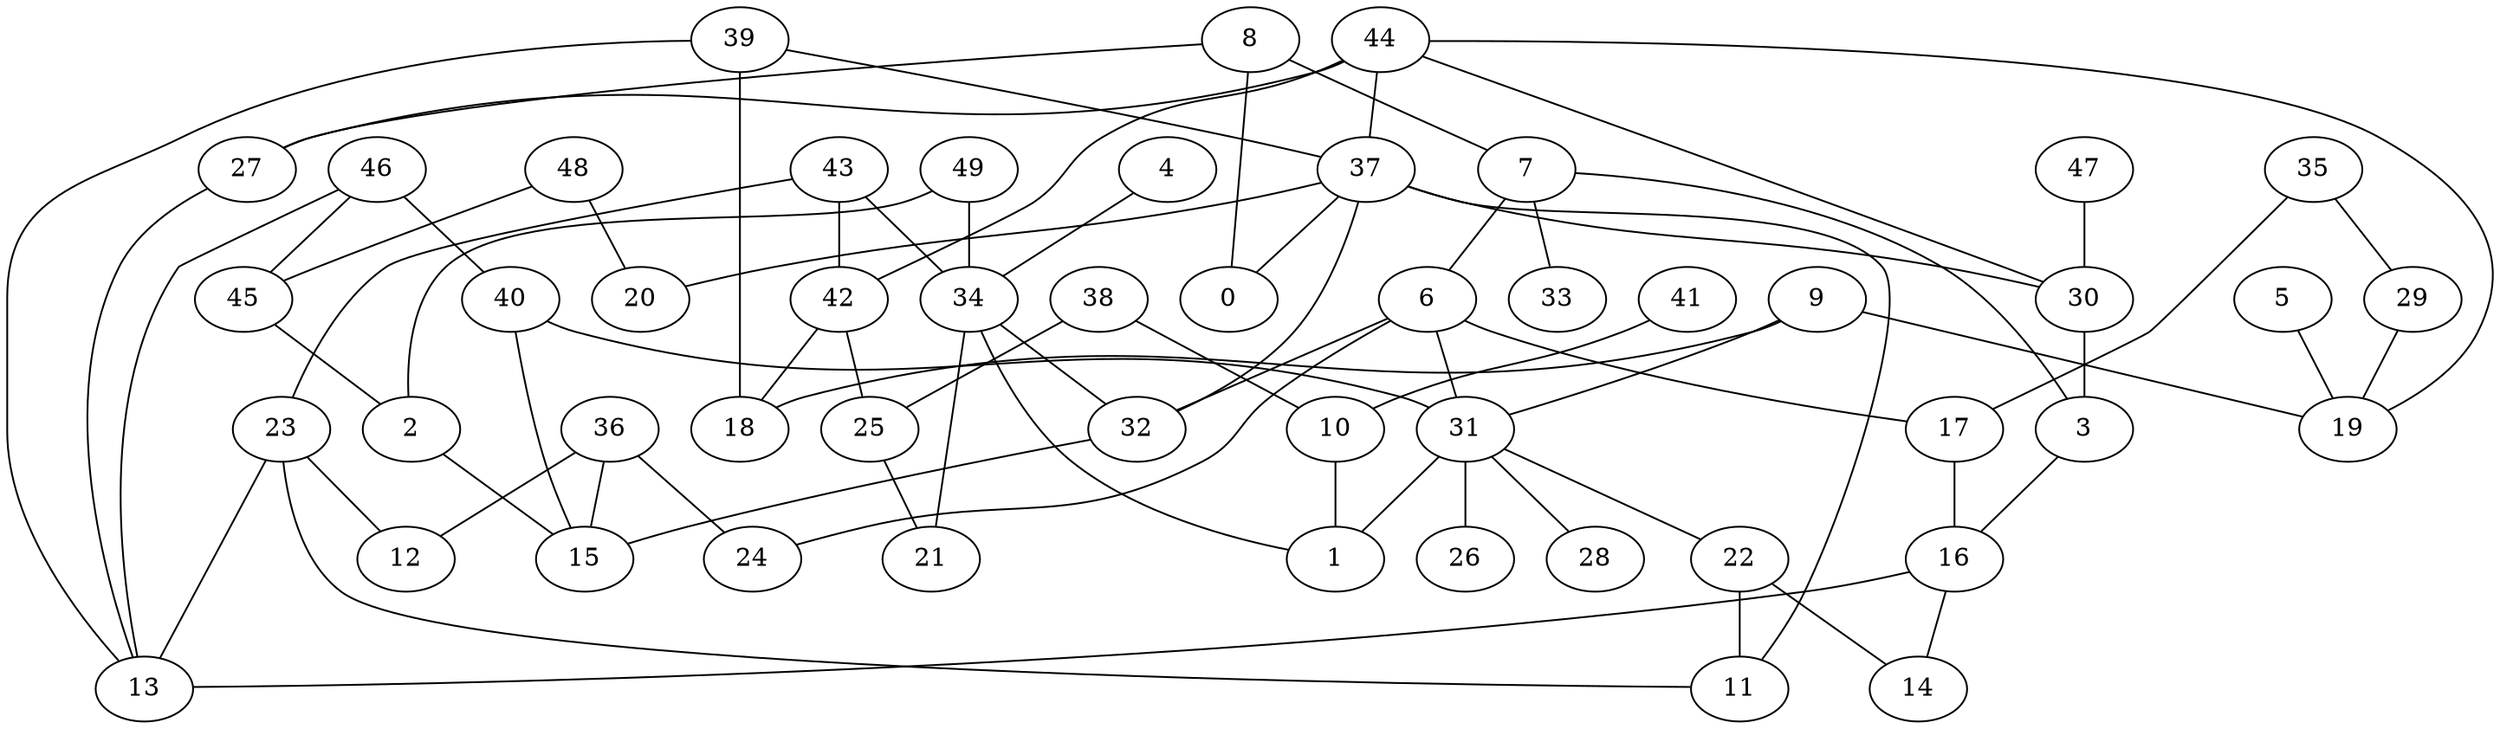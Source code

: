 digraph GG_graph {

subgraph G_graph {
edge [color = black]
"4" -> "34" [dir = none]
"5" -> "19" [dir = none]
"48" -> "20" [dir = none]
"38" -> "10" [dir = none]
"46" -> "45" [dir = none]
"23" -> "12" [dir = none]
"23" -> "13" [dir = none]
"9" -> "31" [dir = none]
"8" -> "0" [dir = none]
"47" -> "30" [dir = none]
"16" -> "13" [dir = none]
"16" -> "14" [dir = none]
"41" -> "10" [dir = none]
"31" -> "26" [dir = none]
"31" -> "28" [dir = none]
"37" -> "11" [dir = none]
"37" -> "30" [dir = none]
"37" -> "20" [dir = none]
"37" -> "0" [dir = none]
"37" -> "32" [dir = none]
"36" -> "24" [dir = none]
"22" -> "14" [dir = none]
"17" -> "16" [dir = none]
"40" -> "31" [dir = none]
"7" -> "33" [dir = none]
"7" -> "3" [dir = none]
"10" -> "1" [dir = none]
"42" -> "18" [dir = none]
"49" -> "34" [dir = none]
"25" -> "21" [dir = none]
"2" -> "15" [dir = none]
"32" -> "15" [dir = none]
"45" -> "2" [dir = none]
"3" -> "16" [dir = none]
"6" -> "24" [dir = none]
"6" -> "17" [dir = none]
"6" -> "31" [dir = none]
"6" -> "32" [dir = none]
"34" -> "21" [dir = none]
"34" -> "32" [dir = none]
"34" -> "1" [dir = none]
"43" -> "42" [dir = none]
"43" -> "34" [dir = none]
"39" -> "18" [dir = none]
"35" -> "29" [dir = none]
"35" -> "17" [dir = none]
"44" -> "19" [dir = none]
"44" -> "27" [dir = none]
"44" -> "37" [dir = none]
"46" -> "13" [dir = none]
"46" -> "40" [dir = none]
"42" -> "25" [dir = none]
"39" -> "13" [dir = none]
"44" -> "42" [dir = none]
"44" -> "30" [dir = none]
"7" -> "6" [dir = none]
"29" -> "19" [dir = none]
"31" -> "1" [dir = none]
"8" -> "7" [dir = none]
"22" -> "11" [dir = none]
"8" -> "27" [dir = none]
"38" -> "25" [dir = none]
"40" -> "15" [dir = none]
"31" -> "22" [dir = none]
"30" -> "3" [dir = none]
"9" -> "18" [dir = none]
"43" -> "23" [dir = none]
"36" -> "15" [dir = none]
"39" -> "37" [dir = none]
"49" -> "2" [dir = none]
"36" -> "12" [dir = none]
"23" -> "11" [dir = none]
"9" -> "19" [dir = none]
"27" -> "13" [dir = none]
"48" -> "45" [dir = none]
}

}
